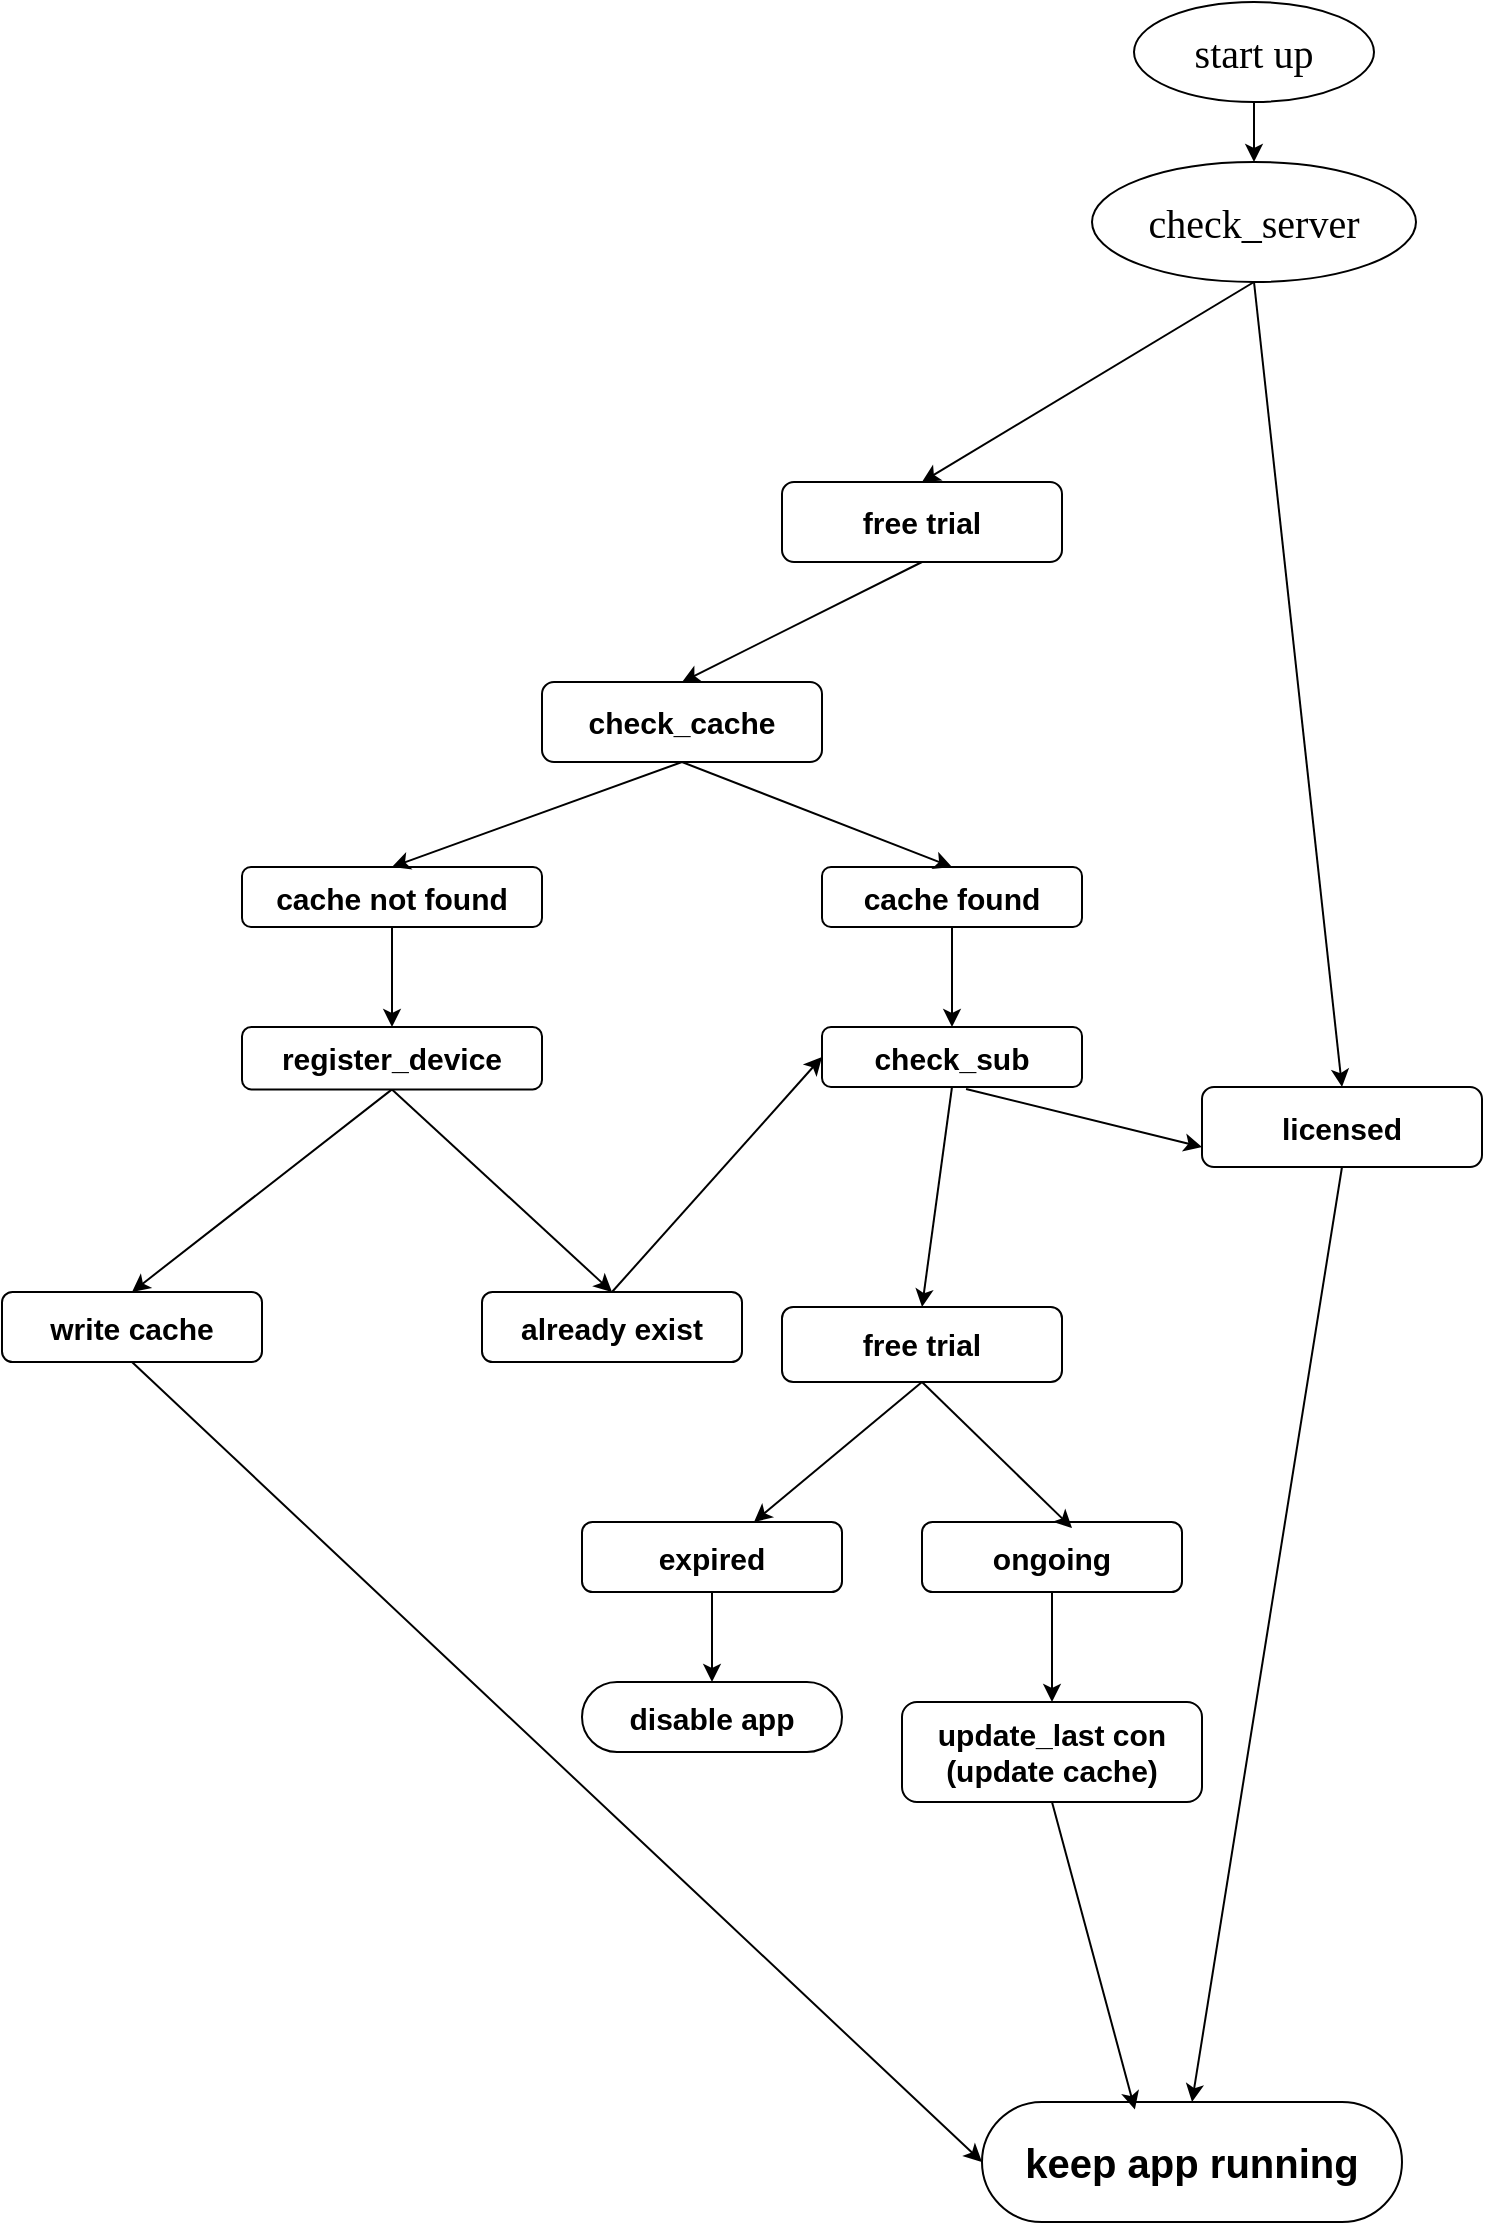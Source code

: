 <mxfile>
    <diagram id="V1fu0R7PlsbDlqnDrgyP" name="Page-1">
        <mxGraphModel dx="2583" dy="3196" grid="1" gridSize="10" guides="1" tooltips="1" connect="1" arrows="1" fold="1" page="1" pageScale="1" pageWidth="850" pageHeight="1100" math="0" shadow="0">
            <root>
                <mxCell id="0"/>
                <mxCell id="1" parent="0"/>
                <mxCell id="54" style="edgeStyle=none;html=1;exitX=0.5;exitY=1;exitDx=0;exitDy=0;entryX=0.5;entryY=0;entryDx=0;entryDy=0;" edge="1" parent="1" source="2" target="51">
                    <mxGeometry relative="1" as="geometry"/>
                </mxCell>
                <mxCell id="55" style="edgeStyle=none;html=1;exitX=0.5;exitY=1;exitDx=0;exitDy=0;entryX=0.5;entryY=0;entryDx=0;entryDy=0;" edge="1" parent="1" source="2" target="53">
                    <mxGeometry relative="1" as="geometry"/>
                </mxCell>
                <mxCell id="2" value="check_server" style="ellipse;whiteSpace=wrap;html=1;fontSize=20;fontFamily=Tahoma;fontStyle=0;strokeColor=default;strokeWidth=1;shadow=0;fillOpacity=100;" parent="1" vertex="1">
                    <mxGeometry x="135" y="-1940" width="162" height="60" as="geometry"/>
                </mxCell>
                <mxCell id="7" style="edgeStyle=none;html=1;exitX=0.5;exitY=1;exitDx=0;exitDy=0;entryX=0.5;entryY=0;entryDx=0;entryDy=0;strokeColor=default;strokeWidth=1;shadow=0;fillOpacity=100;" parent="1" source="6" target="2" edge="1">
                    <mxGeometry relative="1" as="geometry"/>
                </mxCell>
                <mxCell id="6" value="start up" style="ellipse;whiteSpace=wrap;html=1;fontSize=20;fontFamily=Tahoma;fontStyle=0;strokeColor=default;strokeWidth=1;shadow=0;fillOpacity=100;" parent="1" vertex="1">
                    <mxGeometry x="156" y="-2020" width="120" height="50" as="geometry"/>
                </mxCell>
                <mxCell id="15" style="edgeStyle=none;html=1;exitX=0.5;exitY=1;exitDx=0;exitDy=0;strokeColor=default;strokeWidth=1;shadow=0;fillOpacity=100;" parent="1" source="8" target="12" edge="1">
                    <mxGeometry relative="1" as="geometry"/>
                </mxCell>
                <mxCell id="8" value="cache found" style="rounded=1;whiteSpace=wrap;html=1;fontSize=15;fontStyle=1;strokeColor=default;strokeWidth=1;shadow=0;fillOpacity=100;" parent="1" vertex="1">
                    <mxGeometry y="-1587.5" width="130" height="30" as="geometry"/>
                </mxCell>
                <mxCell id="14" style="edgeStyle=none;html=1;exitX=0.5;exitY=1;exitDx=0;exitDy=0;strokeColor=default;strokeWidth=1;shadow=0;fillOpacity=100;" parent="1" source="9" target="13" edge="1">
                    <mxGeometry relative="1" as="geometry"/>
                </mxCell>
                <mxCell id="9" value="cache not found" style="rounded=1;whiteSpace=wrap;html=1;fontSize=15;fontStyle=1;strokeColor=default;strokeWidth=1;shadow=0;fillOpacity=100;" parent="1" vertex="1">
                    <mxGeometry x="-290" y="-1587.5" width="150" height="30" as="geometry"/>
                </mxCell>
                <mxCell id="64" style="edgeStyle=none;html=1;exitX=0.5;exitY=1;exitDx=0;exitDy=0;entryX=0.5;entryY=0;entryDx=0;entryDy=0;" edge="1" parent="1" source="12" target="41">
                    <mxGeometry relative="1" as="geometry"/>
                </mxCell>
                <mxCell id="71" style="edgeStyle=none;html=1;exitX=0.554;exitY=1.034;exitDx=0;exitDy=0;entryX=0;entryY=0.75;entryDx=0;entryDy=0;exitPerimeter=0;" edge="1" parent="1" source="12" target="53">
                    <mxGeometry relative="1" as="geometry"/>
                </mxCell>
                <mxCell id="12" value="check_sub" style="rounded=1;whiteSpace=wrap;html=1;fontSize=15;fontStyle=1;strokeColor=default;strokeWidth=1;shadow=0;fillOpacity=100;" parent="1" vertex="1">
                    <mxGeometry y="-1507.5" width="130" height="30" as="geometry"/>
                </mxCell>
                <mxCell id="38" style="edgeStyle=none;html=1;exitX=0.5;exitY=1;exitDx=0;exitDy=0;entryX=0.5;entryY=0;entryDx=0;entryDy=0;" parent="1" source="13" target="18" edge="1">
                    <mxGeometry relative="1" as="geometry"/>
                </mxCell>
                <mxCell id="62" style="edgeStyle=none;html=1;exitX=0.5;exitY=1;exitDx=0;exitDy=0;entryX=0.5;entryY=0;entryDx=0;entryDy=0;" edge="1" parent="1" source="13" target="16">
                    <mxGeometry relative="1" as="geometry"/>
                </mxCell>
                <mxCell id="13" value="register_device" style="rounded=1;whiteSpace=wrap;html=1;fontSize=15;fontStyle=1;strokeColor=default;strokeWidth=1;shadow=0;fillOpacity=100;" parent="1" vertex="1">
                    <mxGeometry x="-290" y="-1507.5" width="150" height="31.2" as="geometry"/>
                </mxCell>
                <mxCell id="69" style="edgeStyle=none;html=1;exitX=0.5;exitY=1;exitDx=0;exitDy=0;entryX=0;entryY=0.5;entryDx=0;entryDy=0;" edge="1" parent="1" source="16" target="34">
                    <mxGeometry relative="1" as="geometry"/>
                </mxCell>
                <mxCell id="16" value="write cache" style="whiteSpace=wrap;html=1;fontSize=15;rounded=1;fontStyle=1;strokeColor=default;strokeWidth=1;shadow=0;fillOpacity=100;" parent="1" vertex="1">
                    <mxGeometry x="-410" y="-1375" width="130" height="35" as="geometry"/>
                </mxCell>
                <mxCell id="63" style="edgeStyle=none;html=1;exitX=0.5;exitY=0;exitDx=0;exitDy=0;entryX=0;entryY=0.5;entryDx=0;entryDy=0;" edge="1" parent="1" source="18" target="12">
                    <mxGeometry relative="1" as="geometry"/>
                </mxCell>
                <mxCell id="18" value="already exist" style="whiteSpace=wrap;html=1;fontSize=15;rounded=1;fontStyle=1;strokeColor=default;strokeWidth=1;shadow=0;fillOpacity=100;" parent="1" vertex="1">
                    <mxGeometry x="-170" y="-1375" width="130" height="35" as="geometry"/>
                </mxCell>
                <mxCell id="31" style="edgeStyle=none;html=1;exitX=0.5;exitY=1;exitDx=0;exitDy=0;entryX=0.5;entryY=0;entryDx=0;entryDy=0;strokeColor=default;strokeWidth=1;shadow=0;fillOpacity=100;" parent="1" source="21" target="30" edge="1">
                    <mxGeometry relative="1" as="geometry"/>
                </mxCell>
                <mxCell id="21" value="expired" style="whiteSpace=wrap;html=1;fontSize=15;rounded=1;fontStyle=1;strokeColor=default;strokeWidth=1;shadow=0;fillOpacity=100;" parent="1" vertex="1">
                    <mxGeometry x="-120" y="-1260" width="130" height="35" as="geometry"/>
                </mxCell>
                <mxCell id="26" style="edgeStyle=none;html=1;exitX=0.5;exitY=1;exitDx=0;exitDy=0;entryX=0.5;entryY=0;entryDx=0;entryDy=0;strokeColor=default;strokeWidth=1;shadow=0;fillOpacity=100;" parent="1" source="22" target="25" edge="1">
                    <mxGeometry relative="1" as="geometry"/>
                </mxCell>
                <mxCell id="22" value="ongoing" style="whiteSpace=wrap;html=1;fontSize=15;rounded=1;fontStyle=1;strokeColor=default;strokeWidth=1;shadow=0;fillOpacity=100;" parent="1" vertex="1">
                    <mxGeometry x="50" y="-1260" width="130" height="35" as="geometry"/>
                </mxCell>
                <mxCell id="25" value="&lt;font style=&quot;color: rgb(0, 0, 0);&quot;&gt;update_last&amp;nbsp;&lt;span style=&quot;background-color: transparent;&quot;&gt;c&lt;font style=&quot;color: rgb(0, 0, 0);&quot;&gt;on&lt;/font&gt;&lt;/span&gt;&lt;/font&gt;&lt;div&gt;&lt;span style=&quot;background-color: transparent;&quot;&gt;&lt;font style=&quot;color: rgb(0, 0, 0);&quot;&gt;(update cache)&lt;/font&gt;&lt;/span&gt;&lt;/div&gt;" style="whiteSpace=wrap;html=1;fontSize=15;rounded=1;fontStyle=1;strokeColor=default;strokeWidth=1;shadow=0;fillOpacity=100;" parent="1" vertex="1">
                    <mxGeometry x="40" y="-1170" width="150" height="50" as="geometry"/>
                </mxCell>
                <mxCell id="30" value="disable app" style="whiteSpace=wrap;html=1;fontSize=15;rounded=1;fontStyle=1;arcSize=50;strokeColor=default;strokeWidth=1;shadow=0;fillOpacity=100;fillColor=light-dark(#FFFFFF,#994C00);" parent="1" vertex="1">
                    <mxGeometry x="-120" y="-1180" width="130" height="35" as="geometry"/>
                </mxCell>
                <mxCell id="34" value="&lt;font style=&quot;color: rgb(0, 0, 0);&quot;&gt;&lt;b&gt;keep app running&lt;/b&gt;&lt;/font&gt;" style="rounded=1;whiteSpace=wrap;html=1;fontSize=20;arcSize=50;strokeColor=default;strokeWidth=1;shadow=0;fillOpacity=100;fillColor=light-dark(#FFFFFF,#009999);" parent="1" vertex="1">
                    <mxGeometry x="80" y="-970" width="210" height="60" as="geometry"/>
                </mxCell>
                <mxCell id="66" style="edgeStyle=none;html=1;exitX=0.5;exitY=1;exitDx=0;exitDy=0;" edge="1" parent="1" source="41" target="21">
                    <mxGeometry relative="1" as="geometry"/>
                </mxCell>
                <mxCell id="41" value="free trial" style="rounded=1;whiteSpace=wrap;html=1;fontSize=15;fontStyle=1;strokeColor=default;strokeWidth=1;shadow=0;fillOpacity=100;" parent="1" vertex="1">
                    <mxGeometry x="-20" y="-1367.5" width="140" height="37.5" as="geometry"/>
                </mxCell>
                <mxCell id="68" style="edgeStyle=none;html=1;exitX=0.5;exitY=1;exitDx=0;exitDy=0;entryX=0.5;entryY=0;entryDx=0;entryDy=0;" edge="1" parent="1" source="53" target="34">
                    <mxGeometry relative="1" as="geometry">
                        <mxPoint x="305" y="-1320" as="sourcePoint"/>
                    </mxGeometry>
                </mxCell>
                <mxCell id="57" style="edgeStyle=none;html=1;exitX=0.5;exitY=1;exitDx=0;exitDy=0;entryX=0.5;entryY=0;entryDx=0;entryDy=0;" edge="1" parent="1" source="51" target="56">
                    <mxGeometry relative="1" as="geometry"/>
                </mxCell>
                <mxCell id="51" value="free trial" style="rounded=1;whiteSpace=wrap;html=1;fontSize=15;fontStyle=1;strokeColor=default;strokeWidth=1;shadow=0;fillOpacity=100;" vertex="1" parent="1">
                    <mxGeometry x="-20" y="-1780" width="140" height="40" as="geometry"/>
                </mxCell>
                <mxCell id="53" value="licensed" style="rounded=1;whiteSpace=wrap;html=1;fontSize=15;fontStyle=1;strokeColor=default;strokeWidth=1;shadow=0;fillOpacity=100;" vertex="1" parent="1">
                    <mxGeometry x="190" y="-1477.5" width="140" height="40" as="geometry"/>
                </mxCell>
                <mxCell id="58" style="edgeStyle=none;html=1;exitX=0.5;exitY=1;exitDx=0;exitDy=0;entryX=0.5;entryY=0;entryDx=0;entryDy=0;" edge="1" parent="1" source="56" target="8">
                    <mxGeometry relative="1" as="geometry"/>
                </mxCell>
                <mxCell id="59" style="edgeStyle=none;html=1;exitX=0.5;exitY=1;exitDx=0;exitDy=0;entryX=0.5;entryY=0;entryDx=0;entryDy=0;" edge="1" parent="1" source="56" target="9">
                    <mxGeometry relative="1" as="geometry"/>
                </mxCell>
                <mxCell id="56" value="check_cache" style="rounded=1;whiteSpace=wrap;html=1;fontSize=15;fontStyle=1;strokeColor=default;strokeWidth=1;shadow=0;fillOpacity=100;" vertex="1" parent="1">
                    <mxGeometry x="-140" y="-1680" width="140" height="40" as="geometry"/>
                </mxCell>
                <mxCell id="65" style="edgeStyle=none;html=1;exitX=0.5;exitY=1;exitDx=0;exitDy=0;entryX=0.577;entryY=0.086;entryDx=0;entryDy=0;entryPerimeter=0;" edge="1" parent="1" source="41" target="22">
                    <mxGeometry relative="1" as="geometry"/>
                </mxCell>
                <mxCell id="70" style="edgeStyle=none;html=1;exitX=0.5;exitY=1;exitDx=0;exitDy=0;entryX=0.364;entryY=0.062;entryDx=0;entryDy=0;entryPerimeter=0;" edge="1" parent="1" source="25" target="34">
                    <mxGeometry relative="1" as="geometry"/>
                </mxCell>
            </root>
        </mxGraphModel>
    </diagram>
</mxfile>